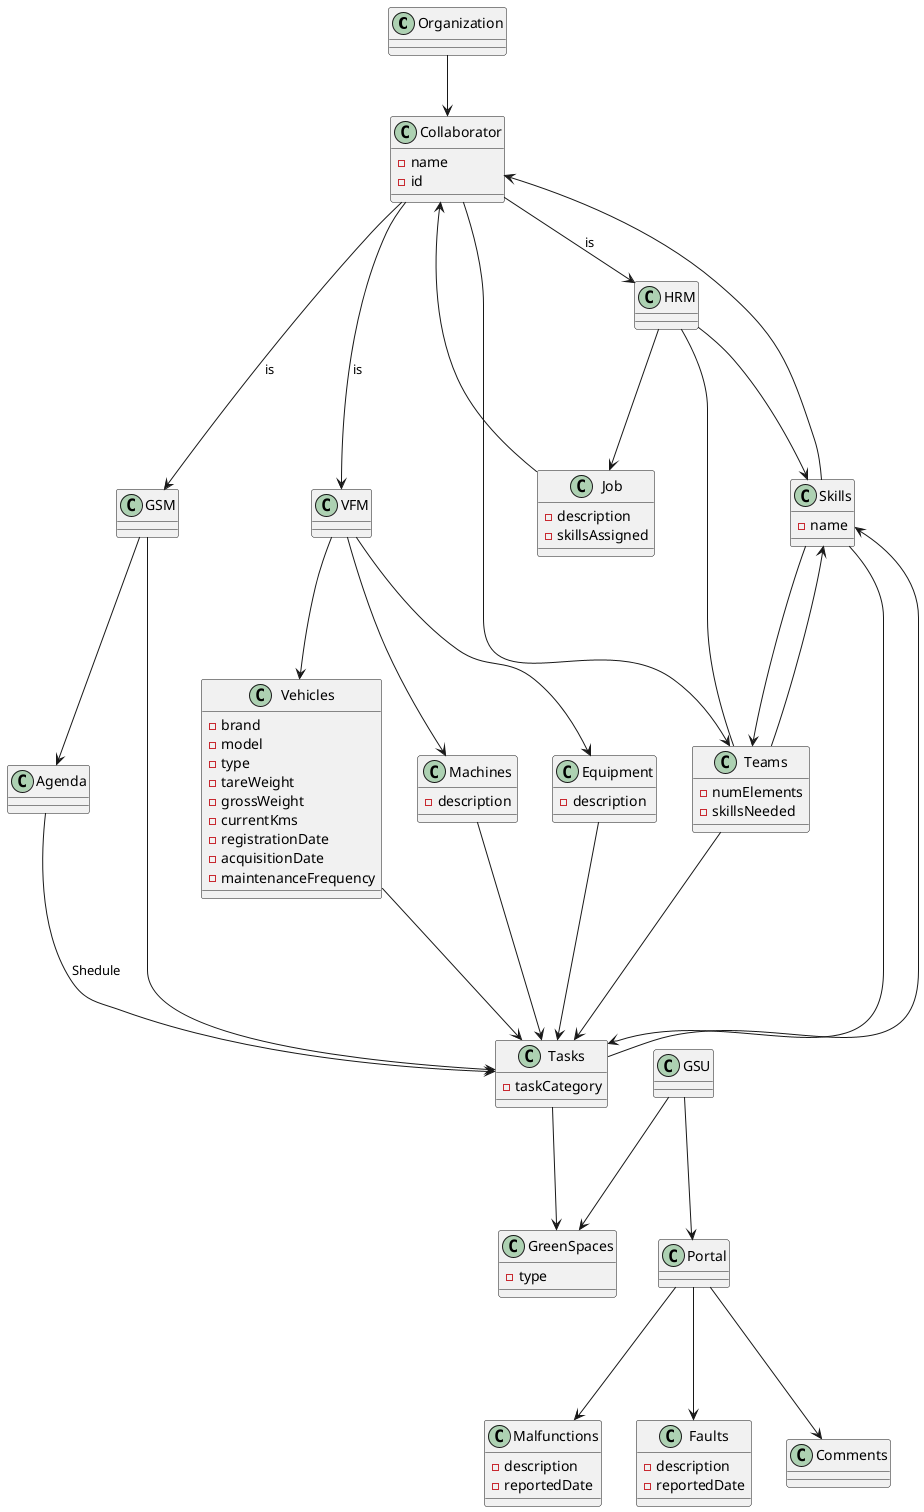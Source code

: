 @startuml

class Organization {
}


class Collaborator {
  - name 
  - id 
}

class HRM {
}

class GSM {
}

class VFM {
}

class Job {
  - description
  - skillsAssigned
}

class Skills {
  - name 
}

class Teams {
  - numElements 
  - skillsNeeded
}

class Tasks {
  - taskCategory 
}

class Agenda {
  
}

class Malfunctions {
  - description 
  - reportedDate 
}

class GreenSpaces {
  - type 
}

class Equipment {
  - description 
}

class Vehicles {
  - brand 
  - model 
  - type 
  - tareWeight 
  - grossWeight 
  - currentKms 
  - registrationDate
  - acquisitionDate 
  - maintenanceFrequency 
}

class Machines {
  - description 
}

class GSU {
}

class Portal {
}

class Faults {
  - description 
  - reportedDate
}

class Agenda {
}

Organization --> Collaborator

Collaborator --> HRM : "is"
Collaborator --> GSM : "is"
Collaborator --> VFM : "is"
Collaborator ---> Teams

HRM --- Teams
HRM ---> Skills
HRM ---> Job

GSM ---> Agenda
GSM ---> Tasks

Agenda ---> Tasks : "Shedule"


VFM ---> Vehicles
VFM ---> Machines
VFM ---> Equipment

Job ---> Collaborator

Skills ---> Collaborator
Skills ---> Teams
Skills --> Tasks

Vehicles ---> Tasks
Machines ---> Tasks
Equipment ---> Tasks

Teams ---> Skills
Teams ---> Tasks

GSU ---> Portal
GSU ---> GreenSpaces

Portal ---> Malfunctions
Portal ---> Comments
Portal ---> Faults

Tasks ---> GreenSpaces
Tasks ---> Skills














@enduml
